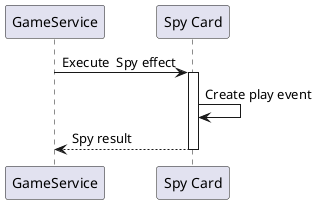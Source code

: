 @startuml SpyCardPlay

participant "GameService" as GameSvc
participant "Spy Card" as  Spy

GameSvc ->  Spy: Execute  Spy effect
activate  Spy
    Spy ->  Spy: Create play event
    Spy --> GameSvc:  Spy result
deactivate  Spy

@enduml 